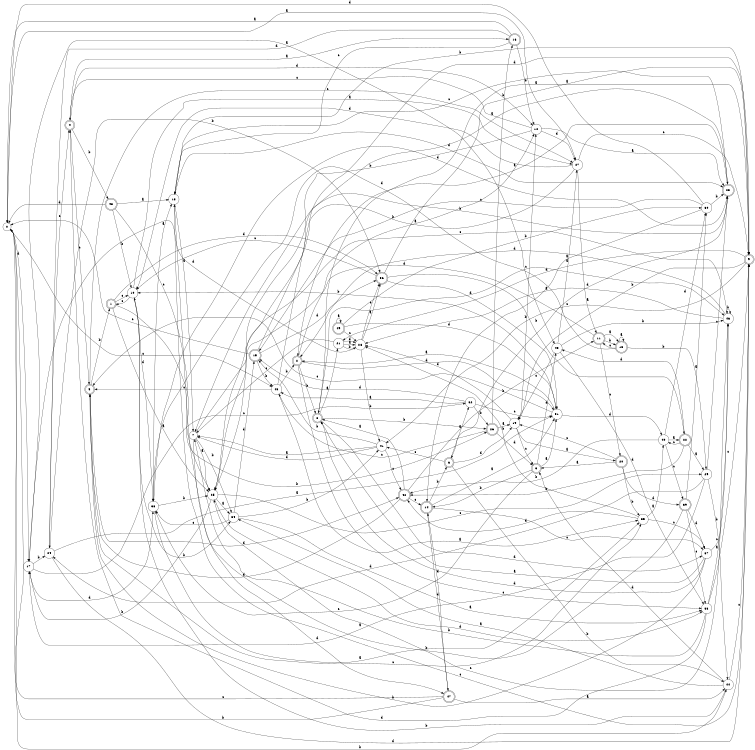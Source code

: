 digraph n40_9 {
__start0 [label="" shape="none"];

rankdir=LR;
size="8,5";

s0 [style="filled", color="black", fillcolor="white" shape="circle", label="0"];
s1 [style="rounded,filled", color="black", fillcolor="white" shape="doublecircle", label="1"];
s2 [style="rounded,filled", color="black", fillcolor="white" shape="doublecircle", label="2"];
s3 [style="rounded,filled", color="black", fillcolor="white" shape="doublecircle", label="3"];
s4 [style="rounded,filled", color="black", fillcolor="white" shape="doublecircle", label="4"];
s5 [style="rounded,filled", color="black", fillcolor="white" shape="doublecircle", label="5"];
s6 [style="rounded,filled", color="black", fillcolor="white" shape="doublecircle", label="6"];
s7 [style="filled", color="black", fillcolor="white" shape="circle", label="7"];
s8 [style="rounded,filled", color="black", fillcolor="white" shape="doublecircle", label="8"];
s9 [style="rounded,filled", color="black", fillcolor="white" shape="doublecircle", label="9"];
s10 [style="filled", color="black", fillcolor="white" shape="circle", label="10"];
s11 [style="rounded,filled", color="black", fillcolor="white" shape="doublecircle", label="11"];
s12 [style="filled", color="black", fillcolor="white" shape="circle", label="12"];
s13 [style="rounded,filled", color="black", fillcolor="white" shape="doublecircle", label="13"];
s14 [style="rounded,filled", color="black", fillcolor="white" shape="doublecircle", label="14"];
s15 [style="rounded,filled", color="black", fillcolor="white" shape="doublecircle", label="15"];
s16 [style="rounded,filled", color="black", fillcolor="white" shape="doublecircle", label="16"];
s17 [style="filled", color="black", fillcolor="white" shape="circle", label="17"];
s18 [style="filled", color="black", fillcolor="white" shape="circle", label="18"];
s19 [style="filled", color="black", fillcolor="white" shape="circle", label="19"];
s20 [style="rounded,filled", color="black", fillcolor="white" shape="doublecircle", label="20"];
s21 [style="filled", color="black", fillcolor="white" shape="circle", label="21"];
s22 [style="rounded,filled", color="black", fillcolor="white" shape="doublecircle", label="22"];
s23 [style="rounded,filled", color="black", fillcolor="white" shape="doublecircle", label="23"];
s24 [style="filled", color="black", fillcolor="white" shape="circle", label="24"];
s25 [style="filled", color="black", fillcolor="white" shape="circle", label="25"];
s26 [style="rounded,filled", color="black", fillcolor="white" shape="doublecircle", label="26"];
s27 [style="filled", color="black", fillcolor="white" shape="circle", label="27"];
s28 [style="filled", color="black", fillcolor="white" shape="circle", label="28"];
s29 [style="filled", color="black", fillcolor="white" shape="circle", label="29"];
s30 [style="filled", color="black", fillcolor="white" shape="circle", label="30"];
s31 [style="filled", color="black", fillcolor="white" shape="circle", label="31"];
s32 [style="filled", color="black", fillcolor="white" shape="circle", label="32"];
s33 [style="filled", color="black", fillcolor="white" shape="circle", label="33"];
s34 [style="filled", color="black", fillcolor="white" shape="circle", label="34"];
s35 [style="filled", color="black", fillcolor="white" shape="circle", label="35"];
s36 [style="rounded,filled", color="black", fillcolor="white" shape="doublecircle", label="36"];
s37 [style="filled", color="black", fillcolor="white" shape="circle", label="37"];
s38 [style="filled", color="black", fillcolor="white" shape="circle", label="38"];
s39 [style="rounded,filled", color="black", fillcolor="white" shape="doublecircle", label="39"];
s40 [style="filled", color="black", fillcolor="white" shape="circle", label="40"];
s41 [style="filled", color="black", fillcolor="white" shape="circle", label="41"];
s42 [style="rounded,filled", color="black", fillcolor="white" shape="doublecircle", label="42"];
s43 [style="filled", color="black", fillcolor="white" shape="circle", label="43"];
s44 [style="filled", color="black", fillcolor="white" shape="circle", label="44"];
s45 [style="filled", color="black", fillcolor="white" shape="circle", label="45"];
s46 [style="filled", color="black", fillcolor="white" shape="circle", label="46"];
s47 [style="rounded,filled", color="black", fillcolor="white" shape="doublecircle", label="47"];
s48 [style="rounded,filled", color="black", fillcolor="white" shape="doublecircle", label="48"];
s49 [style="rounded,filled", color="black", fillcolor="white" shape="doublecircle", label="49"];
s0 -> s27 [label="a"];
s0 -> s44 [label="b"];
s0 -> s43 [label="c"];
s0 -> s17 [label="d"];
s1 -> s25 [label="a"];
s1 -> s26 [label="b"];
s1 -> s10 [label="c"];
s1 -> s36 [label="d"];
s2 -> s12 [label="a"];
s2 -> s8 [label="b"];
s2 -> s33 [label="c"];
s2 -> s31 [label="d"];
s3 -> s31 [label="a"];
s3 -> s14 [label="b"];
s3 -> s38 [label="c"];
s3 -> s45 [label="d"];
s4 -> s16 [label="a"];
s4 -> s48 [label="b"];
s4 -> s5 [label="c"];
s4 -> s12 [label="d"];
s5 -> s35 [label="a"];
s5 -> s1 [label="b"];
s5 -> s27 [label="c"];
s5 -> s42 [label="d"];
s6 -> s32 [label="a"];
s6 -> s44 [label="b"];
s6 -> s41 [label="c"];
s6 -> s19 [label="d"];
s7 -> s25 [label="a"];
s7 -> s34 [label="b"];
s7 -> s46 [label="c"];
s7 -> s47 [label="d"];
s8 -> s21 [label="a"];
s8 -> s26 [label="b"];
s8 -> s46 [label="c"];
s8 -> s37 [label="d"];
s9 -> s8 [label="a"];
s9 -> s19 [label="b"];
s9 -> s41 [label="c"];
s9 -> s21 [label="d"];
s10 -> s27 [label="a"];
s10 -> s34 [label="b"];
s10 -> s1 [label="c"];
s10 -> s38 [label="d"];
s11 -> s13 [label="a"];
s11 -> s13 [label="b"];
s11 -> s20 [label="c"];
s11 -> s25 [label="d"];
s12 -> s23 [label="a"];
s12 -> s25 [label="b"];
s12 -> s4 [label="c"];
s12 -> s27 [label="d"];
s13 -> s13 [label="a"];
s13 -> s29 [label="b"];
s13 -> s11 [label="c"];
s13 -> s38 [label="d"];
s14 -> s31 [label="a"];
s14 -> s6 [label="b"];
s14 -> s37 [label="c"];
s14 -> s47 [label="d"];
s15 -> s23 [label="a"];
s15 -> s43 [label="b"];
s15 -> s0 [label="c"];
s15 -> s36 [label="d"];
s16 -> s0 [label="a"];
s16 -> s12 [label="b"];
s16 -> s18 [label="c"];
s16 -> s24 [label="d"];
s17 -> s45 [label="a"];
s17 -> s24 [label="b"];
s17 -> s32 [label="c"];
s17 -> s38 [label="d"];
s18 -> s7 [label="a"];
s18 -> s9 [label="b"];
s18 -> s9 [label="c"];
s18 -> s23 [label="d"];
s19 -> s20 [label="a"];
s19 -> s12 [label="b"];
s19 -> s3 [label="c"];
s19 -> s28 [label="d"];
s20 -> s3 [label="a"];
s20 -> s35 [label="b"];
s20 -> s19 [label="c"];
s20 -> s39 [label="d"];
s21 -> s28 [label="a"];
s21 -> s28 [label="b"];
s21 -> s7 [label="c"];
s21 -> s28 [label="d"];
s22 -> s29 [label="a"];
s22 -> s42 [label="b"];
s22 -> s40 [label="c"];
s22 -> s45 [label="d"];
s23 -> s2 [label="a"];
s23 -> s7 [label="b"];
s23 -> s18 [label="c"];
s23 -> s6 [label="d"];
s24 -> s31 [label="a"];
s24 -> s36 [label="b"];
s24 -> s4 [label="c"];
s24 -> s9 [label="d"];
s25 -> s34 [label="a"];
s25 -> s17 [label="b"];
s25 -> s29 [label="c"];
s25 -> s33 [label="d"];
s26 -> s19 [label="a"];
s26 -> s16 [label="b"];
s26 -> s43 [label="c"];
s26 -> s3 [label="d"];
s27 -> s11 [label="a"];
s27 -> s25 [label="b"];
s27 -> s9 [label="c"];
s27 -> s10 [label="d"];
s28 -> s36 [label="a"];
s28 -> s41 [label="b"];
s28 -> s36 [label="c"];
s28 -> s17 [label="d"];
s29 -> s17 [label="a"];
s29 -> s44 [label="b"];
s29 -> s23 [label="c"];
s29 -> s24 [label="d"];
s30 -> s14 [label="a"];
s30 -> s23 [label="b"];
s30 -> s15 [label="c"];
s30 -> s0 [label="d"];
s31 -> s2 [label="a"];
s31 -> s10 [label="b"];
s31 -> s5 [label="c"];
s31 -> s40 [label="d"];
s32 -> s43 [label="a"];
s32 -> s26 [label="b"];
s32 -> s31 [label="c"];
s32 -> s15 [label="d"];
s33 -> s46 [label="a"];
s33 -> s7 [label="b"];
s33 -> s9 [label="c"];
s33 -> s4 [label="d"];
s34 -> s33 [label="a"];
s34 -> s41 [label="b"];
s34 -> s38 [label="c"];
s34 -> s15 [label="d"];
s35 -> s40 [label="a"];
s35 -> s28 [label="b"];
s35 -> s37 [label="c"];
s35 -> s42 [label="d"];
s36 -> s9 [label="a"];
s36 -> s22 [label="b"];
s36 -> s10 [label="c"];
s36 -> s31 [label="d"];
s37 -> s8 [label="a"];
s37 -> s5 [label="b"];
s37 -> s46 [label="c"];
s37 -> s8 [label="d"];
s38 -> s18 [label="a"];
s38 -> s25 [label="b"];
s38 -> s35 [label="c"];
s38 -> s23 [label="d"];
s39 -> s30 [label="a"];
s39 -> s18 [label="b"];
s39 -> s33 [label="c"];
s39 -> s37 [label="d"];
s40 -> s22 [label="a"];
s40 -> s42 [label="b"];
s40 -> s39 [label="c"];
s40 -> s30 [label="d"];
s41 -> s7 [label="a"];
s41 -> s15 [label="b"];
s41 -> s42 [label="c"];
s41 -> s7 [label="d"];
s42 -> s8 [label="a"];
s42 -> s11 [label="b"];
s42 -> s14 [label="c"];
s42 -> s5 [label="d"];
s43 -> s35 [label="a"];
s43 -> s2 [label="b"];
s43 -> s5 [label="c"];
s43 -> s9 [label="d"];
s44 -> s34 [label="a"];
s44 -> s10 [label="b"];
s44 -> s9 [label="c"];
s44 -> s3 [label="d"];
s45 -> s27 [label="a"];
s45 -> s46 [label="b"];
s45 -> s19 [label="c"];
s45 -> s33 [label="d"];
s46 -> s28 [label="a"];
s46 -> s46 [label="b"];
s46 -> s25 [label="c"];
s46 -> s2 [label="d"];
s47 -> s44 [label="a"];
s47 -> s0 [label="b"];
s47 -> s0 [label="c"];
s47 -> s14 [label="d"];
s48 -> s18 [label="a"];
s48 -> s10 [label="b"];
s48 -> s25 [label="c"];
s48 -> s0 [label="d"];
s49 -> s49 [label="a"];
s49 -> s30 [label="b"];
s49 -> s28 [label="c"];
s49 -> s31 [label="d"];

}